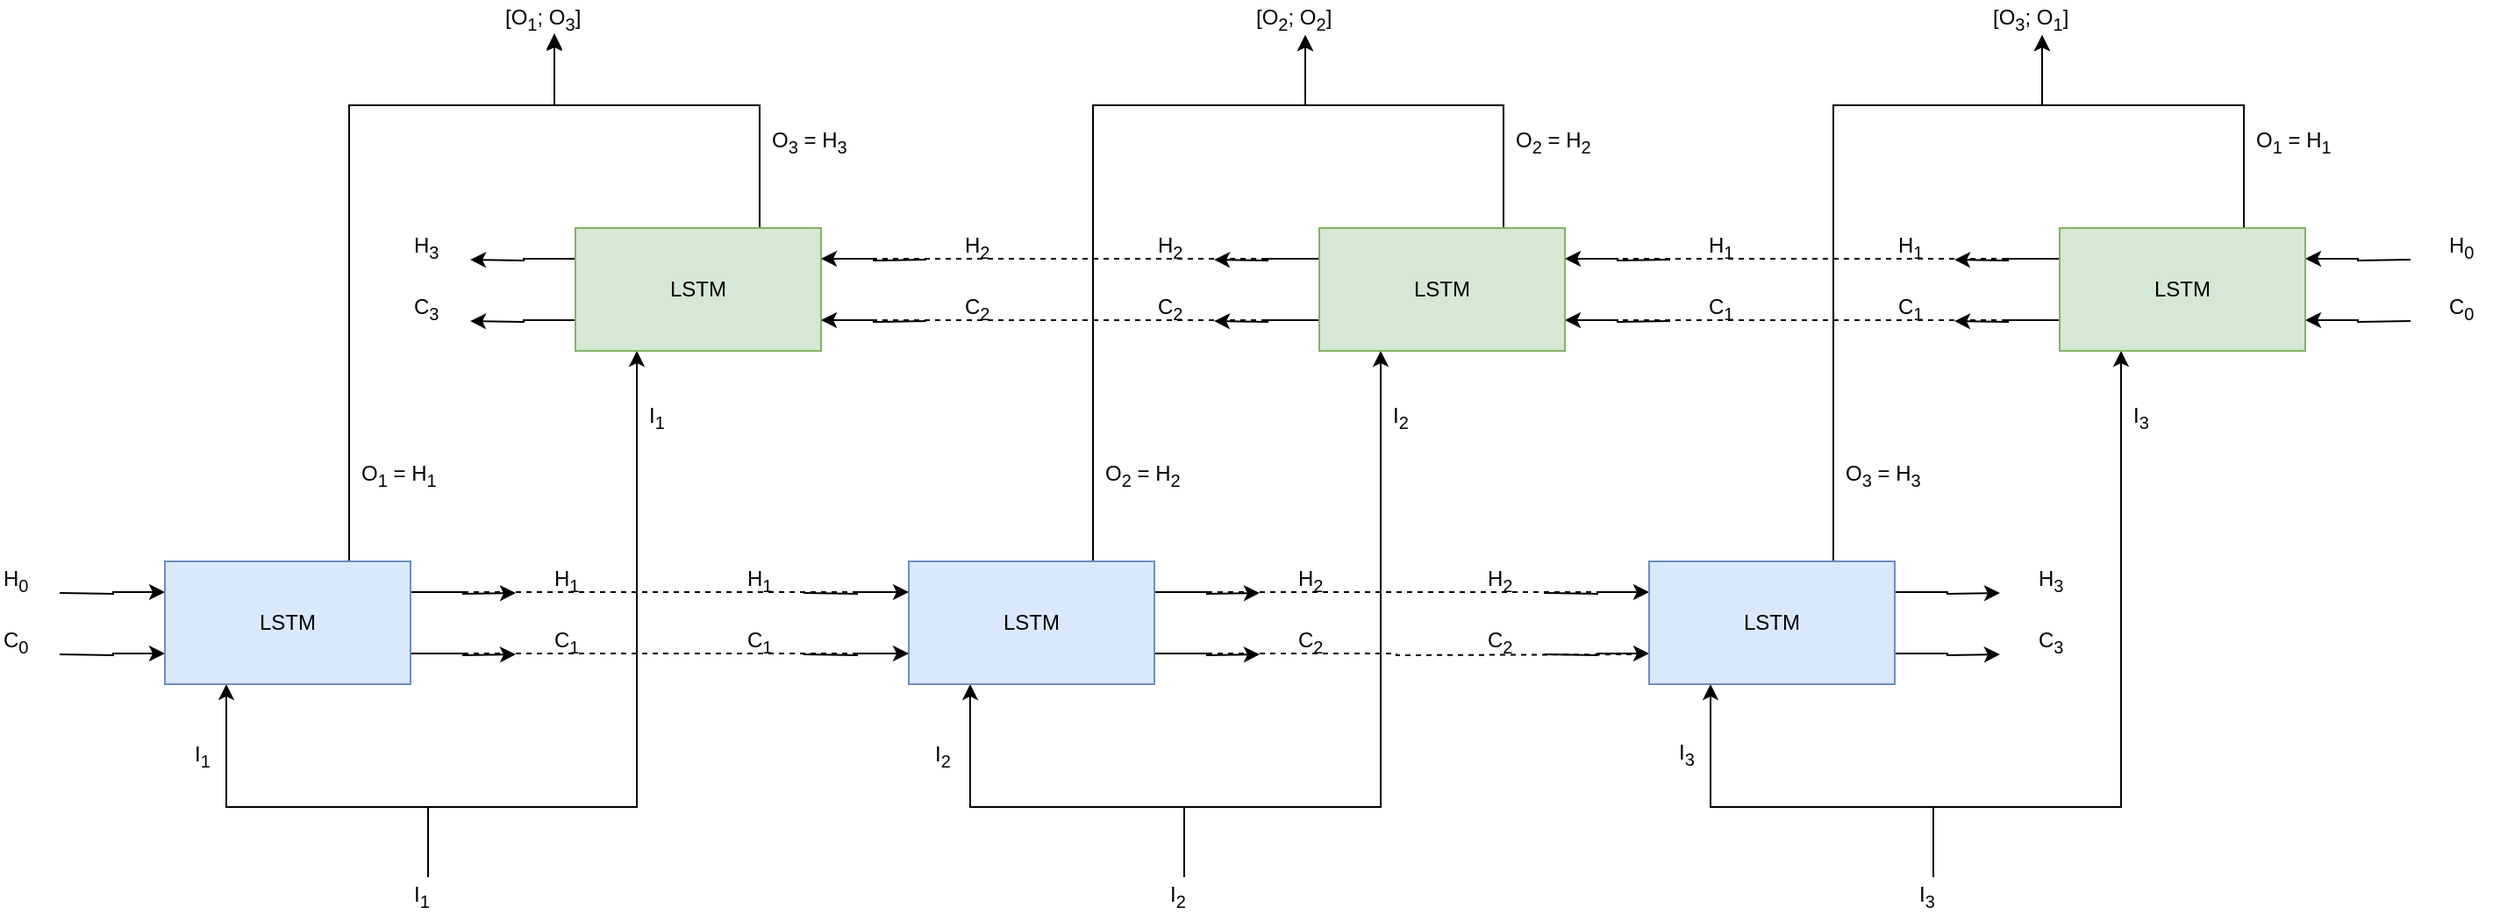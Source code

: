 <mxfile version="11.1.4" type="device"><diagram id="BTFDi3rCCi3WGQ8Wp6wr" name="bi"><mxGraphModel dx="2272" dy="1870" grid="1" gridSize="10" guides="1" tooltips="1" connect="1" arrows="1" fold="1" page="1" pageScale="1" pageWidth="850" pageHeight="1100" math="0" shadow="0"><root><mxCell id="0"/><mxCell id="1" parent="0"/><mxCell id="8MxUywwiGz5DTiMPKvIN-71" style="edgeStyle=orthogonalEdgeStyle;rounded=0;orthogonalLoop=1;jettySize=auto;html=1;exitX=1;exitY=0.25;exitDx=0;exitDy=0;entryX=0;entryY=0.25;entryDx=0;entryDy=0;startArrow=none;startFill=0;endArrow=none;endFill=0;dashed=1;" edge="1" parent="1" source="3AJv0SnQfJJhkcwiAYs--1" target="8MxUywwiGz5DTiMPKvIN-8"><mxGeometry relative="1" as="geometry"/></mxCell><mxCell id="8MxUywwiGz5DTiMPKvIN-72" style="edgeStyle=orthogonalEdgeStyle;rounded=0;orthogonalLoop=1;jettySize=auto;html=1;exitX=1;exitY=0.75;exitDx=0;exitDy=0;entryX=0;entryY=0.75;entryDx=0;entryDy=0;dashed=1;startArrow=none;startFill=0;endArrow=none;endFill=0;" edge="1" parent="1" source="3AJv0SnQfJJhkcwiAYs--1" target="8MxUywwiGz5DTiMPKvIN-8"><mxGeometry relative="1" as="geometry"/></mxCell><mxCell id="8MxUywwiGz5DTiMPKvIN-73" style="edgeStyle=orthogonalEdgeStyle;rounded=0;orthogonalLoop=1;jettySize=auto;html=1;exitX=1;exitY=0.75;exitDx=0;exitDy=0;dashed=1;startArrow=none;startFill=0;endArrow=none;endFill=0;" edge="1" parent="1" source="8MxUywwiGz5DTiMPKvIN-8"><mxGeometry relative="1" as="geometry"><mxPoint x="830" y="313" as="targetPoint"/></mxGeometry></mxCell><mxCell id="8MxUywwiGz5DTiMPKvIN-75" style="edgeStyle=orthogonalEdgeStyle;rounded=0;orthogonalLoop=1;jettySize=auto;html=1;exitX=1;exitY=0.25;exitDx=0;exitDy=0;entryX=0;entryY=0.25;entryDx=0;entryDy=0;dashed=1;startArrow=none;startFill=0;endArrow=none;endFill=0;" edge="1" parent="1" source="8MxUywwiGz5DTiMPKvIN-8" target="8MxUywwiGz5DTiMPKvIN-22"><mxGeometry relative="1" as="geometry"/></mxCell><mxCell id="8MxUywwiGz5DTiMPKvIN-76" style="edgeStyle=orthogonalEdgeStyle;rounded=0;orthogonalLoop=1;jettySize=auto;html=1;exitX=0;exitY=0.25;exitDx=0;exitDy=0;entryX=1;entryY=0.25;entryDx=0;entryDy=0;dashed=1;startArrow=none;startFill=0;endArrow=none;endFill=0;" edge="1" parent="1" source="8MxUywwiGz5DTiMPKvIN-64" target="8MxUywwiGz5DTiMPKvIN-50"><mxGeometry relative="1" as="geometry"/></mxCell><mxCell id="8MxUywwiGz5DTiMPKvIN-77" style="edgeStyle=orthogonalEdgeStyle;rounded=0;orthogonalLoop=1;jettySize=auto;html=1;exitX=0;exitY=0.75;exitDx=0;exitDy=0;entryX=1;entryY=0.75;entryDx=0;entryDy=0;dashed=1;startArrow=none;startFill=0;endArrow=none;endFill=0;" edge="1" parent="1" source="8MxUywwiGz5DTiMPKvIN-64" target="8MxUywwiGz5DTiMPKvIN-50"><mxGeometry relative="1" as="geometry"/></mxCell><mxCell id="8MxUywwiGz5DTiMPKvIN-78" style="edgeStyle=orthogonalEdgeStyle;rounded=0;orthogonalLoop=1;jettySize=auto;html=1;exitX=0;exitY=0.25;exitDx=0;exitDy=0;entryX=1;entryY=0.25;entryDx=0;entryDy=0;dashed=1;startArrow=none;startFill=0;endArrow=none;endFill=0;" edge="1" parent="1" source="8MxUywwiGz5DTiMPKvIN-50" target="8MxUywwiGz5DTiMPKvIN-36"><mxGeometry relative="1" as="geometry"/></mxCell><mxCell id="8MxUywwiGz5DTiMPKvIN-80" style="edgeStyle=orthogonalEdgeStyle;rounded=0;orthogonalLoop=1;jettySize=auto;html=1;exitX=0;exitY=0.75;exitDx=0;exitDy=0;entryX=1;entryY=0.75;entryDx=0;entryDy=0;dashed=1;startArrow=none;startFill=0;endArrow=none;endFill=0;" edge="1" parent="1" source="8MxUywwiGz5DTiMPKvIN-50" target="8MxUywwiGz5DTiMPKvIN-36"><mxGeometry relative="1" as="geometry"/></mxCell><mxCell id="8MxUywwiGz5DTiMPKvIN-82" style="edgeStyle=orthogonalEdgeStyle;rounded=0;orthogonalLoop=1;jettySize=auto;html=1;entryX=0.25;entryY=1;entryDx=0;entryDy=0;startArrow=none;startFill=0;endArrow=classic;endFill=1;" edge="1" parent="1" source="3AJv0SnQfJJhkcwiAYs--10" target="3AJv0SnQfJJhkcwiAYs--1"><mxGeometry relative="1" as="geometry"><Array as="points"><mxPoint x="140" y="400"/><mxPoint x="25" y="400"/></Array></mxGeometry></mxCell><mxCell id="8MxUywwiGz5DTiMPKvIN-83" style="edgeStyle=orthogonalEdgeStyle;rounded=0;orthogonalLoop=1;jettySize=auto;html=1;entryX=0.25;entryY=1;entryDx=0;entryDy=0;startArrow=none;startFill=0;endArrow=classic;endFill=1;" edge="1" parent="1" source="3AJv0SnQfJJhkcwiAYs--10" target="8MxUywwiGz5DTiMPKvIN-36"><mxGeometry relative="1" as="geometry"><Array as="points"><mxPoint x="140" y="400"/><mxPoint x="259" y="400"/></Array></mxGeometry></mxCell><mxCell id="3AJv0SnQfJJhkcwiAYs--10" value="I&lt;sub&gt;1&lt;/sub&gt;" style="text;html=1;resizable=0;points=[];autosize=1;align=left;verticalAlign=top;spacingTop=-4;" parent="1" vertex="1"><mxGeometry x="130" y="440" width="20" height="20" as="geometry"/></mxCell><mxCell id="8MxUywwiGz5DTiMPKvIN-113" style="edgeStyle=orthogonalEdgeStyle;rounded=0;orthogonalLoop=1;jettySize=auto;html=1;exitX=0.75;exitY=0;exitDx=0;exitDy=0;entryX=0.5;entryY=0.95;entryDx=0;entryDy=0;entryPerimeter=0;startArrow=none;startFill=0;endArrow=classic;endFill=1;" edge="1" parent="1" source="8MxUywwiGz5DTiMPKvIN-36" target="8MxUywwiGz5DTiMPKvIN-108"><mxGeometry relative="1" as="geometry"><Array as="points"><mxPoint x="329"/><mxPoint x="212"/></Array></mxGeometry></mxCell><mxCell id="8MxUywwiGz5DTiMPKvIN-96" style="edgeStyle=orthogonalEdgeStyle;rounded=0;orthogonalLoop=1;jettySize=auto;html=1;entryX=0.25;entryY=1;entryDx=0;entryDy=0;startArrow=none;startFill=0;endArrow=classic;endFill=1;" edge="1" parent="1" source="8MxUywwiGz5DTiMPKvIN-9" target="8MxUywwiGz5DTiMPKvIN-8"><mxGeometry relative="1" as="geometry"><Array as="points"><mxPoint x="571" y="400"/><mxPoint x="449" y="400"/></Array></mxGeometry></mxCell><mxCell id="8MxUywwiGz5DTiMPKvIN-98" style="edgeStyle=orthogonalEdgeStyle;rounded=0;orthogonalLoop=1;jettySize=auto;html=1;entryX=0.25;entryY=1;entryDx=0;entryDy=0;startArrow=none;startFill=0;endArrow=classic;endFill=1;" edge="1" parent="1" source="8MxUywwiGz5DTiMPKvIN-9" target="8MxUywwiGz5DTiMPKvIN-50"><mxGeometry relative="1" as="geometry"><Array as="points"><mxPoint x="571" y="400"/><mxPoint x="683" y="400"/></Array></mxGeometry></mxCell><mxCell id="8MxUywwiGz5DTiMPKvIN-9" value="I&lt;sub&gt;2&lt;/sub&gt;" style="text;html=1;resizable=0;points=[];autosize=1;align=left;verticalAlign=top;spacingTop=-4;" vertex="1" parent="1"><mxGeometry x="561" y="440" width="20" height="20" as="geometry"/></mxCell><mxCell id="8MxUywwiGz5DTiMPKvIN-104" style="edgeStyle=orthogonalEdgeStyle;rounded=0;orthogonalLoop=1;jettySize=auto;html=1;entryX=0.25;entryY=1;entryDx=0;entryDy=0;startArrow=none;startFill=0;endArrow=classic;endFill=1;" edge="1" parent="1" source="8MxUywwiGz5DTiMPKvIN-100" target="8MxUywwiGz5DTiMPKvIN-22"><mxGeometry relative="1" as="geometry"><Array as="points"><mxPoint x="998" y="400"/><mxPoint x="871" y="400"/></Array></mxGeometry></mxCell><mxCell id="8MxUywwiGz5DTiMPKvIN-105" style="edgeStyle=orthogonalEdgeStyle;rounded=0;orthogonalLoop=1;jettySize=auto;html=1;entryX=0.25;entryY=1;entryDx=0;entryDy=0;startArrow=none;startFill=0;endArrow=classic;endFill=1;" edge="1" parent="1" source="8MxUywwiGz5DTiMPKvIN-100" target="8MxUywwiGz5DTiMPKvIN-64"><mxGeometry relative="1" as="geometry"><Array as="points"><mxPoint x="998" y="400"/><mxPoint x="1105" y="400"/></Array></mxGeometry></mxCell><mxCell id="8MxUywwiGz5DTiMPKvIN-100" value="I&lt;sub&gt;3&lt;/sub&gt;" style="text;html=1;resizable=0;points=[];autosize=1;align=left;verticalAlign=top;spacingTop=-4;" vertex="1" parent="1"><mxGeometry x="988" y="440" width="20" height="20" as="geometry"/></mxCell><mxCell id="8MxUywwiGz5DTiMPKvIN-112" style="edgeStyle=orthogonalEdgeStyle;rounded=0;orthogonalLoop=1;jettySize=auto;html=1;exitX=0.75;exitY=0;exitDx=0;exitDy=0;startArrow=none;startFill=0;endArrow=classic;endFill=1;" edge="1" parent="1" source="3AJv0SnQfJJhkcwiAYs--1" target="8MxUywwiGz5DTiMPKvIN-108"><mxGeometry relative="1" as="geometry"><Array as="points"><mxPoint x="95"/><mxPoint x="212"/></Array></mxGeometry></mxCell><mxCell id="8MxUywwiGz5DTiMPKvIN-108" value="[O&lt;sub&gt;1&lt;/sub&gt;; O&lt;sub&gt;3&lt;/sub&gt;]" style="text;html=1;resizable=0;points=[];autosize=1;align=left;verticalAlign=top;spacingTop=-4;" vertex="1" parent="1"><mxGeometry x="182" y="-60" width="60" height="20" as="geometry"/></mxCell><mxCell id="8MxUywwiGz5DTiMPKvIN-114" value="[O&lt;sub&gt;2&lt;/sub&gt;; O&lt;sub&gt;2&lt;/sub&gt;]" style="text;html=1;resizable=0;points=[];autosize=1;align=left;verticalAlign=top;spacingTop=-4;" vertex="1" parent="1"><mxGeometry x="610" y="-60" width="60" height="20" as="geometry"/></mxCell><mxCell id="8MxUywwiGz5DTiMPKvIN-115" value="" style="group" vertex="1" connectable="0" parent="1"><mxGeometry x="-104" y="200" width="344" height="180" as="geometry"/></mxCell><mxCell id="8MxUywwiGz5DTiMPKvIN-97" value="I&lt;sub&gt;1&lt;/sub&gt;" style="text;html=1;resizable=0;points=[];autosize=1;align=left;verticalAlign=top;spacingTop=-4;" vertex="1" parent="8MxUywwiGz5DTiMPKvIN-115"><mxGeometry x="109" y="160" width="20" height="20" as="geometry"/></mxCell><mxCell id="3AJv0SnQfJJhkcwiAYs--2" style="edgeStyle=orthogonalEdgeStyle;rounded=0;orthogonalLoop=1;jettySize=auto;html=1;exitX=1;exitY=0.25;exitDx=0;exitDy=0;" parent="8MxUywwiGz5DTiMPKvIN-115" source="3AJv0SnQfJJhkcwiAYs--1" edge="1"><mxGeometry relative="1" as="geometry"><mxPoint x="294" y="78" as="targetPoint"/></mxGeometry></mxCell><mxCell id="3AJv0SnQfJJhkcwiAYs--3" style="edgeStyle=orthogonalEdgeStyle;rounded=0;orthogonalLoop=1;jettySize=auto;html=1;exitX=1;exitY=0.75;exitDx=0;exitDy=0;" parent="8MxUywwiGz5DTiMPKvIN-115" source="3AJv0SnQfJJhkcwiAYs--1" edge="1"><mxGeometry relative="1" as="geometry"><mxPoint x="294" y="113" as="targetPoint"/></mxGeometry></mxCell><mxCell id="3AJv0SnQfJJhkcwiAYs--5" style="edgeStyle=orthogonalEdgeStyle;rounded=0;orthogonalLoop=1;jettySize=auto;html=1;exitX=0;exitY=0.25;exitDx=0;exitDy=0;startArrow=classic;startFill=1;endArrow=none;endFill=0;" parent="8MxUywwiGz5DTiMPKvIN-115" source="3AJv0SnQfJJhkcwiAYs--1" edge="1"><mxGeometry relative="1" as="geometry"><mxPoint x="34" y="78" as="targetPoint"/></mxGeometry></mxCell><mxCell id="3AJv0SnQfJJhkcwiAYs--6" style="edgeStyle=orthogonalEdgeStyle;rounded=0;orthogonalLoop=1;jettySize=auto;html=1;exitX=0;exitY=0.75;exitDx=0;exitDy=0;endArrow=none;endFill=0;startArrow=classic;startFill=1;" parent="8MxUywwiGz5DTiMPKvIN-115" source="3AJv0SnQfJJhkcwiAYs--1" edge="1"><mxGeometry relative="1" as="geometry"><mxPoint x="34" y="113" as="targetPoint"/></mxGeometry></mxCell><mxCell id="3AJv0SnQfJJhkcwiAYs--1" value="LSTM" style="rounded=0;whiteSpace=wrap;html=1;fillColor=#dae8fc;strokeColor=#6c8ebf;" parent="8MxUywwiGz5DTiMPKvIN-115" vertex="1"><mxGeometry x="94" y="60" width="140" height="70" as="geometry"/></mxCell><mxCell id="3AJv0SnQfJJhkcwiAYs--11" value="O&lt;sub&gt;1&lt;/sub&gt; = H&lt;sub&gt;1&lt;/sub&gt;" style="text;html=1;resizable=0;points=[];autosize=1;align=left;verticalAlign=top;spacingTop=-4;" parent="8MxUywwiGz5DTiMPKvIN-115" vertex="1"><mxGeometry x="204" width="60" height="20" as="geometry"/></mxCell><mxCell id="3AJv0SnQfJJhkcwiAYs--12" value="H&lt;sub&gt;1&lt;/sub&gt;" style="text;html=1;resizable=0;points=[];autosize=1;align=left;verticalAlign=top;spacingTop=-4;" parent="8MxUywwiGz5DTiMPKvIN-115" vertex="1"><mxGeometry x="314" y="60" width="30" height="20" as="geometry"/></mxCell><mxCell id="3AJv0SnQfJJhkcwiAYs--13" value="C&lt;sub&gt;1&lt;/sub&gt;" style="text;html=1;resizable=0;points=[];autosize=1;align=left;verticalAlign=top;spacingTop=-4;" parent="8MxUywwiGz5DTiMPKvIN-115" vertex="1"><mxGeometry x="314" y="95" width="30" height="20" as="geometry"/></mxCell><mxCell id="3AJv0SnQfJJhkcwiAYs--14" value="H&lt;sub&gt;0&lt;/sub&gt;" style="text;html=1;resizable=0;points=[];autosize=1;align=left;verticalAlign=top;spacingTop=-4;" parent="8MxUywwiGz5DTiMPKvIN-115" vertex="1"><mxGeometry y="60" width="30" height="20" as="geometry"/></mxCell><mxCell id="3AJv0SnQfJJhkcwiAYs--15" value="C&lt;sub&gt;0&lt;/sub&gt;" style="text;html=1;resizable=0;points=[];autosize=1;align=left;verticalAlign=top;spacingTop=-4;" parent="8MxUywwiGz5DTiMPKvIN-115" vertex="1"><mxGeometry y="95" width="30" height="20" as="geometry"/></mxCell><mxCell id="8MxUywwiGz5DTiMPKvIN-116" value="" style="group" vertex="1" connectable="0" parent="1"><mxGeometry x="130" y="10" width="344" height="177" as="geometry"/></mxCell><mxCell id="8MxUywwiGz5DTiMPKvIN-30" style="edgeStyle=orthogonalEdgeStyle;rounded=0;orthogonalLoop=1;jettySize=auto;html=1;exitX=1;exitY=0.25;exitDx=0;exitDy=0;entryX=1;entryY=0.25;entryDx=0;entryDy=0;" edge="1" parent="8MxUywwiGz5DTiMPKvIN-116" target="8MxUywwiGz5DTiMPKvIN-36"><mxGeometry relative="1" as="geometry"><mxPoint x="294" y="78" as="sourcePoint"/></mxGeometry></mxCell><mxCell id="8MxUywwiGz5DTiMPKvIN-31" style="edgeStyle=orthogonalEdgeStyle;rounded=0;orthogonalLoop=1;jettySize=auto;html=1;exitX=1;exitY=0.75;exitDx=0;exitDy=0;entryX=1;entryY=0.75;entryDx=0;entryDy=0;" edge="1" parent="8MxUywwiGz5DTiMPKvIN-116" target="8MxUywwiGz5DTiMPKvIN-36"><mxGeometry relative="1" as="geometry"><mxPoint x="294" y="113" as="sourcePoint"/></mxGeometry></mxCell><mxCell id="8MxUywwiGz5DTiMPKvIN-33" style="edgeStyle=orthogonalEdgeStyle;rounded=0;orthogonalLoop=1;jettySize=auto;html=1;exitX=0;exitY=0.25;exitDx=0;exitDy=0;startArrow=none;startFill=0;endArrow=classic;endFill=1;" edge="1" parent="8MxUywwiGz5DTiMPKvIN-116" source="8MxUywwiGz5DTiMPKvIN-36"><mxGeometry relative="1" as="geometry"><mxPoint x="34" y="78" as="targetPoint"/></mxGeometry></mxCell><mxCell id="8MxUywwiGz5DTiMPKvIN-34" style="edgeStyle=orthogonalEdgeStyle;rounded=0;orthogonalLoop=1;jettySize=auto;html=1;exitX=0;exitY=0.75;exitDx=0;exitDy=0;endArrow=none;endFill=0;startArrow=classic;startFill=1;entryX=0;entryY=0.75;entryDx=0;entryDy=0;" edge="1" parent="8MxUywwiGz5DTiMPKvIN-116" target="8MxUywwiGz5DTiMPKvIN-36"><mxGeometry relative="1" as="geometry"><mxPoint x="34" y="113" as="sourcePoint"/></mxGeometry></mxCell><mxCell id="8MxUywwiGz5DTiMPKvIN-36" value="LSTM" style="rounded=0;whiteSpace=wrap;html=1;fillColor=#d5e8d4;strokeColor=#82b366;" vertex="1" parent="8MxUywwiGz5DTiMPKvIN-116"><mxGeometry x="94" y="60" width="140" height="70" as="geometry"/></mxCell><mxCell id="8MxUywwiGz5DTiMPKvIN-37" value="I&lt;sub&gt;1&lt;/sub&gt;" style="text;html=1;resizable=0;points=[];autosize=1;align=left;verticalAlign=top;spacingTop=-4;" vertex="1" parent="8MxUywwiGz5DTiMPKvIN-116"><mxGeometry x="134" y="157" width="20" height="20" as="geometry"/></mxCell><mxCell id="8MxUywwiGz5DTiMPKvIN-38" value="O&lt;sub&gt;3&lt;/sub&gt; = H&lt;sub&gt;3&lt;/sub&gt;" style="text;html=1;resizable=0;points=[];autosize=1;align=left;verticalAlign=top;spacingTop=-4;" vertex="1" parent="8MxUywwiGz5DTiMPKvIN-116"><mxGeometry x="204" width="60" height="20" as="geometry"/></mxCell><mxCell id="8MxUywwiGz5DTiMPKvIN-39" value="H&lt;sub&gt;2&lt;/sub&gt;" style="text;html=1;resizable=0;points=[];autosize=1;align=left;verticalAlign=top;spacingTop=-4;" vertex="1" parent="8MxUywwiGz5DTiMPKvIN-116"><mxGeometry x="314" y="60" width="30" height="20" as="geometry"/></mxCell><mxCell id="8MxUywwiGz5DTiMPKvIN-40" value="C&lt;sub&gt;2&lt;/sub&gt;" style="text;html=1;resizable=0;points=[];autosize=1;align=left;verticalAlign=top;spacingTop=-4;" vertex="1" parent="8MxUywwiGz5DTiMPKvIN-116"><mxGeometry x="314" y="95" width="30" height="20" as="geometry"/></mxCell><mxCell id="8MxUywwiGz5DTiMPKvIN-41" value="H&lt;sub&gt;3&lt;/sub&gt;" style="text;html=1;resizable=0;points=[];autosize=1;align=left;verticalAlign=top;spacingTop=-4;" vertex="1" parent="8MxUywwiGz5DTiMPKvIN-116"><mxGeometry y="60" width="30" height="20" as="geometry"/></mxCell><mxCell id="8MxUywwiGz5DTiMPKvIN-42" value="C&lt;sub&gt;3&lt;/sub&gt;" style="text;html=1;resizable=0;points=[];autosize=1;align=left;verticalAlign=top;spacingTop=-4;" vertex="1" parent="8MxUywwiGz5DTiMPKvIN-116"><mxGeometry y="95" width="30" height="20" as="geometry"/></mxCell><mxCell id="8MxUywwiGz5DTiMPKvIN-117" style="edgeStyle=orthogonalEdgeStyle;rounded=0;orthogonalLoop=1;jettySize=auto;html=1;exitX=0.75;exitY=0;exitDx=0;exitDy=0;startArrow=none;startFill=0;endArrow=classic;endFill=1;" edge="1" parent="1" source="8MxUywwiGz5DTiMPKvIN-50" target="8MxUywwiGz5DTiMPKvIN-114"><mxGeometry relative="1" as="geometry"><Array as="points"><mxPoint x="753"/><mxPoint x="640"/></Array></mxGeometry></mxCell><mxCell id="8MxUywwiGz5DTiMPKvIN-119" style="edgeStyle=orthogonalEdgeStyle;rounded=0;orthogonalLoop=1;jettySize=auto;html=1;exitX=0.75;exitY=0;exitDx=0;exitDy=0;startArrow=none;startFill=0;endArrow=classic;endFill=1;" edge="1" parent="1" source="8MxUywwiGz5DTiMPKvIN-8" target="8MxUywwiGz5DTiMPKvIN-114"><mxGeometry relative="1" as="geometry"><Array as="points"><mxPoint x="519"/><mxPoint x="640"/></Array></mxGeometry></mxCell><mxCell id="8MxUywwiGz5DTiMPKvIN-120" value="" style="group" vertex="1" connectable="0" parent="1"><mxGeometry x="554" y="10" width="344" height="177" as="geometry"/></mxCell><mxCell id="8MxUywwiGz5DTiMPKvIN-44" style="edgeStyle=orthogonalEdgeStyle;rounded=0;orthogonalLoop=1;jettySize=auto;html=1;exitX=1;exitY=0.25;exitDx=0;exitDy=0;entryX=1;entryY=0.25;entryDx=0;entryDy=0;" edge="1" parent="8MxUywwiGz5DTiMPKvIN-120" target="8MxUywwiGz5DTiMPKvIN-50"><mxGeometry relative="1" as="geometry"><mxPoint x="294" y="78" as="sourcePoint"/></mxGeometry></mxCell><mxCell id="8MxUywwiGz5DTiMPKvIN-45" style="edgeStyle=orthogonalEdgeStyle;rounded=0;orthogonalLoop=1;jettySize=auto;html=1;exitX=1;exitY=0.75;exitDx=0;exitDy=0;entryX=1;entryY=0.75;entryDx=0;entryDy=0;" edge="1" parent="8MxUywwiGz5DTiMPKvIN-120" target="8MxUywwiGz5DTiMPKvIN-50"><mxGeometry relative="1" as="geometry"><mxPoint x="294" y="113" as="sourcePoint"/></mxGeometry></mxCell><mxCell id="8MxUywwiGz5DTiMPKvIN-47" style="edgeStyle=orthogonalEdgeStyle;rounded=0;orthogonalLoop=1;jettySize=auto;html=1;exitX=0;exitY=0.25;exitDx=0;exitDy=0;startArrow=classic;startFill=1;endArrow=none;endFill=0;entryX=0;entryY=0.25;entryDx=0;entryDy=0;" edge="1" parent="8MxUywwiGz5DTiMPKvIN-120" target="8MxUywwiGz5DTiMPKvIN-50"><mxGeometry relative="1" as="geometry"><mxPoint x="34" y="78" as="sourcePoint"/></mxGeometry></mxCell><mxCell id="8MxUywwiGz5DTiMPKvIN-48" style="edgeStyle=orthogonalEdgeStyle;rounded=0;orthogonalLoop=1;jettySize=auto;html=1;exitX=0;exitY=0.75;exitDx=0;exitDy=0;endArrow=none;endFill=0;startArrow=classic;startFill=1;entryX=0;entryY=0.75;entryDx=0;entryDy=0;" edge="1" parent="8MxUywwiGz5DTiMPKvIN-120" target="8MxUywwiGz5DTiMPKvIN-50"><mxGeometry relative="1" as="geometry"><mxPoint x="34" y="113" as="sourcePoint"/></mxGeometry></mxCell><mxCell id="8MxUywwiGz5DTiMPKvIN-50" value="LSTM" style="rounded=0;whiteSpace=wrap;html=1;fillColor=#d5e8d4;strokeColor=#82b366;" vertex="1" parent="8MxUywwiGz5DTiMPKvIN-120"><mxGeometry x="94" y="60" width="140" height="70" as="geometry"/></mxCell><mxCell id="8MxUywwiGz5DTiMPKvIN-51" value="I&lt;sub&gt;2&lt;/sub&gt;" style="text;html=1;resizable=0;points=[];autosize=1;align=left;verticalAlign=top;spacingTop=-4;" vertex="1" parent="8MxUywwiGz5DTiMPKvIN-120"><mxGeometry x="134" y="157" width="20" height="20" as="geometry"/></mxCell><mxCell id="8MxUywwiGz5DTiMPKvIN-52" value="O&lt;sub&gt;2&lt;/sub&gt; = H&lt;sub&gt;2&lt;/sub&gt;" style="text;html=1;resizable=0;points=[];autosize=1;align=left;verticalAlign=top;spacingTop=-4;" vertex="1" parent="8MxUywwiGz5DTiMPKvIN-120"><mxGeometry x="204" width="60" height="20" as="geometry"/></mxCell><mxCell id="8MxUywwiGz5DTiMPKvIN-53" value="H&lt;sub&gt;1&lt;/sub&gt;" style="text;html=1;resizable=0;points=[];autosize=1;align=left;verticalAlign=top;spacingTop=-4;" vertex="1" parent="8MxUywwiGz5DTiMPKvIN-120"><mxGeometry x="314" y="60" width="30" height="20" as="geometry"/></mxCell><mxCell id="8MxUywwiGz5DTiMPKvIN-54" value="C&lt;sub&gt;1&lt;/sub&gt;" style="text;html=1;resizable=0;points=[];autosize=1;align=left;verticalAlign=top;spacingTop=-4;" vertex="1" parent="8MxUywwiGz5DTiMPKvIN-120"><mxGeometry x="314" y="95" width="30" height="20" as="geometry"/></mxCell><mxCell id="8MxUywwiGz5DTiMPKvIN-55" value="H&lt;sub&gt;2&lt;/sub&gt;" style="text;html=1;resizable=0;points=[];autosize=1;align=left;verticalAlign=top;spacingTop=-4;" vertex="1" parent="8MxUywwiGz5DTiMPKvIN-120"><mxGeometry y="60" width="30" height="20" as="geometry"/></mxCell><mxCell id="8MxUywwiGz5DTiMPKvIN-56" value="C&lt;sub&gt;2&lt;/sub&gt;" style="text;html=1;resizable=0;points=[];autosize=1;align=left;verticalAlign=top;spacingTop=-4;" vertex="1" parent="8MxUywwiGz5DTiMPKvIN-120"><mxGeometry y="95" width="30" height="20" as="geometry"/></mxCell><mxCell id="8MxUywwiGz5DTiMPKvIN-121" value="" style="group" vertex="1" connectable="0" parent="1"><mxGeometry x="320" y="200" width="344" height="180" as="geometry"/></mxCell><mxCell id="8MxUywwiGz5DTiMPKvIN-2" style="edgeStyle=orthogonalEdgeStyle;rounded=0;orthogonalLoop=1;jettySize=auto;html=1;exitX=1;exitY=0.25;exitDx=0;exitDy=0;" edge="1" parent="8MxUywwiGz5DTiMPKvIN-121" source="8MxUywwiGz5DTiMPKvIN-8"><mxGeometry relative="1" as="geometry"><mxPoint x="294" y="78" as="targetPoint"/></mxGeometry></mxCell><mxCell id="8MxUywwiGz5DTiMPKvIN-3" style="edgeStyle=orthogonalEdgeStyle;rounded=0;orthogonalLoop=1;jettySize=auto;html=1;exitX=1;exitY=0.75;exitDx=0;exitDy=0;" edge="1" parent="8MxUywwiGz5DTiMPKvIN-121" source="8MxUywwiGz5DTiMPKvIN-8"><mxGeometry relative="1" as="geometry"><mxPoint x="294" y="113" as="targetPoint"/></mxGeometry></mxCell><mxCell id="8MxUywwiGz5DTiMPKvIN-5" style="edgeStyle=orthogonalEdgeStyle;rounded=0;orthogonalLoop=1;jettySize=auto;html=1;exitX=0;exitY=0.25;exitDx=0;exitDy=0;startArrow=classic;startFill=1;endArrow=none;endFill=0;" edge="1" parent="8MxUywwiGz5DTiMPKvIN-121" source="8MxUywwiGz5DTiMPKvIN-8"><mxGeometry relative="1" as="geometry"><mxPoint x="34" y="78" as="targetPoint"/></mxGeometry></mxCell><mxCell id="8MxUywwiGz5DTiMPKvIN-6" style="edgeStyle=orthogonalEdgeStyle;rounded=0;orthogonalLoop=1;jettySize=auto;html=1;exitX=0;exitY=0.75;exitDx=0;exitDy=0;endArrow=none;endFill=0;startArrow=classic;startFill=1;" edge="1" parent="8MxUywwiGz5DTiMPKvIN-121" source="8MxUywwiGz5DTiMPKvIN-8"><mxGeometry relative="1" as="geometry"><mxPoint x="34" y="113" as="targetPoint"/></mxGeometry></mxCell><mxCell id="8MxUywwiGz5DTiMPKvIN-8" value="LSTM" style="rounded=0;whiteSpace=wrap;html=1;fillColor=#dae8fc;strokeColor=#6c8ebf;" vertex="1" parent="8MxUywwiGz5DTiMPKvIN-121"><mxGeometry x="94" y="60" width="140" height="70" as="geometry"/></mxCell><mxCell id="8MxUywwiGz5DTiMPKvIN-10" value="O&lt;sub&gt;2&lt;/sub&gt; = H&lt;sub&gt;2&lt;/sub&gt;" style="text;html=1;resizable=0;points=[];autosize=1;align=left;verticalAlign=top;spacingTop=-4;" vertex="1" parent="8MxUywwiGz5DTiMPKvIN-121"><mxGeometry x="204" width="60" height="20" as="geometry"/></mxCell><mxCell id="8MxUywwiGz5DTiMPKvIN-11" value="H&lt;sub&gt;2&lt;/sub&gt;" style="text;html=1;resizable=0;points=[];autosize=1;align=left;verticalAlign=top;spacingTop=-4;" vertex="1" parent="8MxUywwiGz5DTiMPKvIN-121"><mxGeometry x="314" y="60" width="30" height="20" as="geometry"/></mxCell><mxCell id="8MxUywwiGz5DTiMPKvIN-12" value="C&lt;sub&gt;2&lt;/sub&gt;" style="text;html=1;resizable=0;points=[];autosize=1;align=left;verticalAlign=top;spacingTop=-4;" vertex="1" parent="8MxUywwiGz5DTiMPKvIN-121"><mxGeometry x="314" y="95" width="30" height="20" as="geometry"/></mxCell><mxCell id="8MxUywwiGz5DTiMPKvIN-13" value="H&lt;sub&gt;1&lt;/sub&gt;" style="text;html=1;resizable=0;points=[];autosize=1;align=left;verticalAlign=top;spacingTop=-4;" vertex="1" parent="8MxUywwiGz5DTiMPKvIN-121"><mxGeometry y="60" width="30" height="20" as="geometry"/></mxCell><mxCell id="8MxUywwiGz5DTiMPKvIN-14" value="C&lt;sub&gt;1&lt;/sub&gt;" style="text;html=1;resizable=0;points=[];autosize=1;align=left;verticalAlign=top;spacingTop=-4;" vertex="1" parent="8MxUywwiGz5DTiMPKvIN-121"><mxGeometry y="95" width="30" height="20" as="geometry"/></mxCell><mxCell id="8MxUywwiGz5DTiMPKvIN-99" value="I&lt;sub&gt;2&lt;/sub&gt;" style="text;html=1;resizable=0;points=[];autosize=1;align=left;verticalAlign=top;spacingTop=-4;" vertex="1" parent="8MxUywwiGz5DTiMPKvIN-121"><mxGeometry x="107" y="160" width="20" height="20" as="geometry"/></mxCell><mxCell id="8MxUywwiGz5DTiMPKvIN-122" value="[O&lt;sub&gt;3&lt;/sub&gt;; O&lt;sub&gt;1&lt;/sub&gt;]" style="text;html=1;resizable=0;points=[];autosize=1;align=left;verticalAlign=top;spacingTop=-4;" vertex="1" parent="1"><mxGeometry x="1030" y="-60" width="60" height="20" as="geometry"/></mxCell><mxCell id="8MxUywwiGz5DTiMPKvIN-130" style="edgeStyle=orthogonalEdgeStyle;rounded=0;orthogonalLoop=1;jettySize=auto;html=1;exitX=0.75;exitY=0;exitDx=0;exitDy=0;startArrow=none;startFill=0;endArrow=classic;endFill=1;" edge="1" parent="1" source="8MxUywwiGz5DTiMPKvIN-22" target="8MxUywwiGz5DTiMPKvIN-122"><mxGeometry relative="1" as="geometry"><Array as="points"><mxPoint x="941"/><mxPoint x="1060"/></Array></mxGeometry></mxCell><mxCell id="8MxUywwiGz5DTiMPKvIN-131" style="edgeStyle=orthogonalEdgeStyle;rounded=0;orthogonalLoop=1;jettySize=auto;html=1;exitX=0.75;exitY=0;exitDx=0;exitDy=0;startArrow=none;startFill=0;endArrow=classic;endFill=1;" edge="1" parent="1" source="8MxUywwiGz5DTiMPKvIN-64"><mxGeometry relative="1" as="geometry"><mxPoint x="1060" y="-40" as="targetPoint"/><Array as="points"><mxPoint x="1175"/><mxPoint x="1060"/></Array></mxGeometry></mxCell><mxCell id="8MxUywwiGz5DTiMPKvIN-132" value="" style="group" vertex="1" connectable="0" parent="1"><mxGeometry x="976" y="10" width="344" height="177" as="geometry"/></mxCell><mxCell id="8MxUywwiGz5DTiMPKvIN-125" value="" style="group" vertex="1" connectable="0" parent="8MxUywwiGz5DTiMPKvIN-132"><mxGeometry width="344" height="177" as="geometry"/></mxCell><mxCell id="8MxUywwiGz5DTiMPKvIN-58" style="edgeStyle=orthogonalEdgeStyle;rounded=0;orthogonalLoop=1;jettySize=auto;html=1;exitX=1;exitY=0.25;exitDx=0;exitDy=0;entryX=1;entryY=0.25;entryDx=0;entryDy=0;" edge="1" parent="8MxUywwiGz5DTiMPKvIN-125" target="8MxUywwiGz5DTiMPKvIN-64"><mxGeometry relative="1" as="geometry"><mxPoint x="294" y="78" as="sourcePoint"/></mxGeometry></mxCell><mxCell id="8MxUywwiGz5DTiMPKvIN-59" style="edgeStyle=orthogonalEdgeStyle;rounded=0;orthogonalLoop=1;jettySize=auto;html=1;exitX=1;exitY=0.75;exitDx=0;exitDy=0;entryX=1;entryY=0.75;entryDx=0;entryDy=0;" edge="1" parent="8MxUywwiGz5DTiMPKvIN-125" target="8MxUywwiGz5DTiMPKvIN-64"><mxGeometry relative="1" as="geometry"><mxPoint x="294" y="113" as="sourcePoint"/></mxGeometry></mxCell><mxCell id="8MxUywwiGz5DTiMPKvIN-61" style="edgeStyle=orthogonalEdgeStyle;rounded=0;orthogonalLoop=1;jettySize=auto;html=1;exitX=0;exitY=0.25;exitDx=0;exitDy=0;startArrow=classic;startFill=1;endArrow=none;endFill=0;entryX=0;entryY=0.25;entryDx=0;entryDy=0;" edge="1" parent="8MxUywwiGz5DTiMPKvIN-125" target="8MxUywwiGz5DTiMPKvIN-64"><mxGeometry relative="1" as="geometry"><mxPoint x="34" y="78" as="sourcePoint"/></mxGeometry></mxCell><mxCell id="8MxUywwiGz5DTiMPKvIN-62" style="edgeStyle=orthogonalEdgeStyle;rounded=0;orthogonalLoop=1;jettySize=auto;html=1;exitX=0;exitY=0.75;exitDx=0;exitDy=0;endArrow=none;endFill=0;startArrow=classic;startFill=1;entryX=0;entryY=0.75;entryDx=0;entryDy=0;" edge="1" parent="8MxUywwiGz5DTiMPKvIN-125" target="8MxUywwiGz5DTiMPKvIN-64"><mxGeometry relative="1" as="geometry"><mxPoint x="34" y="113" as="sourcePoint"/></mxGeometry></mxCell><mxCell id="8MxUywwiGz5DTiMPKvIN-64" value="LSTM" style="rounded=0;whiteSpace=wrap;html=1;fillColor=#d5e8d4;strokeColor=#82b366;" vertex="1" parent="8MxUywwiGz5DTiMPKvIN-125"><mxGeometry x="94" y="60" width="140" height="70" as="geometry"/></mxCell><mxCell id="8MxUywwiGz5DTiMPKvIN-65" value="I&lt;sub&gt;3&lt;/sub&gt;" style="text;html=1;resizable=0;points=[];autosize=1;align=left;verticalAlign=top;spacingTop=-4;" vertex="1" parent="8MxUywwiGz5DTiMPKvIN-125"><mxGeometry x="134" y="157" width="20" height="20" as="geometry"/></mxCell><mxCell id="8MxUywwiGz5DTiMPKvIN-66" value="O&lt;sub&gt;1&lt;/sub&gt; = H&lt;sub&gt;1&lt;/sub&gt;" style="text;html=1;resizable=0;points=[];autosize=1;align=left;verticalAlign=top;spacingTop=-4;" vertex="1" parent="8MxUywwiGz5DTiMPKvIN-125"><mxGeometry x="204" width="60" height="20" as="geometry"/></mxCell><mxCell id="8MxUywwiGz5DTiMPKvIN-67" value="H&lt;sub&gt;0&lt;/sub&gt;" style="text;html=1;resizable=0;points=[];autosize=1;align=left;verticalAlign=top;spacingTop=-4;" vertex="1" parent="8MxUywwiGz5DTiMPKvIN-125"><mxGeometry x="314" y="60" width="30" height="20" as="geometry"/></mxCell><mxCell id="8MxUywwiGz5DTiMPKvIN-68" value="C&lt;sub&gt;0&lt;/sub&gt;" style="text;html=1;resizable=0;points=[];autosize=1;align=left;verticalAlign=top;spacingTop=-4;" vertex="1" parent="8MxUywwiGz5DTiMPKvIN-125"><mxGeometry x="314" y="95" width="30" height="20" as="geometry"/></mxCell><mxCell id="8MxUywwiGz5DTiMPKvIN-69" value="H&lt;sub&gt;1&lt;/sub&gt;" style="text;html=1;resizable=0;points=[];autosize=1;align=left;verticalAlign=top;spacingTop=-4;" vertex="1" parent="8MxUywwiGz5DTiMPKvIN-125"><mxGeometry y="60" width="30" height="20" as="geometry"/></mxCell><mxCell id="8MxUywwiGz5DTiMPKvIN-70" value="C&lt;sub&gt;1&lt;/sub&gt;" style="text;html=1;resizable=0;points=[];autosize=1;align=left;verticalAlign=top;spacingTop=-4;" vertex="1" parent="8MxUywwiGz5DTiMPKvIN-125"><mxGeometry y="95" width="30" height="20" as="geometry"/></mxCell><mxCell id="8MxUywwiGz5DTiMPKvIN-133" value="" style="group" vertex="1" connectable="0" parent="1"><mxGeometry x="742" y="200" width="344" height="179" as="geometry"/></mxCell><mxCell id="8MxUywwiGz5DTiMPKvIN-126" value="" style="group" vertex="1" connectable="0" parent="8MxUywwiGz5DTiMPKvIN-133"><mxGeometry width="344" height="179" as="geometry"/></mxCell><mxCell id="8MxUywwiGz5DTiMPKvIN-16" style="edgeStyle=orthogonalEdgeStyle;rounded=0;orthogonalLoop=1;jettySize=auto;html=1;exitX=1;exitY=0.25;exitDx=0;exitDy=0;" edge="1" parent="8MxUywwiGz5DTiMPKvIN-126" source="8MxUywwiGz5DTiMPKvIN-22"><mxGeometry relative="1" as="geometry"><mxPoint x="294" y="78" as="targetPoint"/></mxGeometry></mxCell><mxCell id="8MxUywwiGz5DTiMPKvIN-17" style="edgeStyle=orthogonalEdgeStyle;rounded=0;orthogonalLoop=1;jettySize=auto;html=1;exitX=1;exitY=0.75;exitDx=0;exitDy=0;" edge="1" parent="8MxUywwiGz5DTiMPKvIN-126" source="8MxUywwiGz5DTiMPKvIN-22"><mxGeometry relative="1" as="geometry"><mxPoint x="294" y="113" as="targetPoint"/></mxGeometry></mxCell><mxCell id="8MxUywwiGz5DTiMPKvIN-19" style="edgeStyle=orthogonalEdgeStyle;rounded=0;orthogonalLoop=1;jettySize=auto;html=1;exitX=0;exitY=0.25;exitDx=0;exitDy=0;startArrow=classic;startFill=1;endArrow=none;endFill=0;" edge="1" parent="8MxUywwiGz5DTiMPKvIN-126" source="8MxUywwiGz5DTiMPKvIN-22"><mxGeometry relative="1" as="geometry"><mxPoint x="34" y="78" as="targetPoint"/></mxGeometry></mxCell><mxCell id="8MxUywwiGz5DTiMPKvIN-20" style="edgeStyle=orthogonalEdgeStyle;rounded=0;orthogonalLoop=1;jettySize=auto;html=1;exitX=0;exitY=0.75;exitDx=0;exitDy=0;endArrow=none;endFill=0;startArrow=classic;startFill=1;" edge="1" parent="8MxUywwiGz5DTiMPKvIN-126" source="8MxUywwiGz5DTiMPKvIN-22"><mxGeometry relative="1" as="geometry"><mxPoint x="34" y="113" as="targetPoint"/></mxGeometry></mxCell><mxCell id="8MxUywwiGz5DTiMPKvIN-22" value="LSTM" style="rounded=0;whiteSpace=wrap;html=1;fillColor=#dae8fc;strokeColor=#6c8ebf;" vertex="1" parent="8MxUywwiGz5DTiMPKvIN-126"><mxGeometry x="94" y="60" width="140" height="70" as="geometry"/></mxCell><mxCell id="8MxUywwiGz5DTiMPKvIN-23" value="I&lt;sub&gt;3&lt;/sub&gt;" style="text;html=1;resizable=0;points=[];autosize=1;align=left;verticalAlign=top;spacingTop=-4;" vertex="1" parent="8MxUywwiGz5DTiMPKvIN-126"><mxGeometry x="109" y="159" width="20" height="20" as="geometry"/></mxCell><mxCell id="8MxUywwiGz5DTiMPKvIN-24" value="O&lt;sub&gt;3&lt;/sub&gt; = H&lt;sub&gt;3&lt;/sub&gt;" style="text;html=1;resizable=0;points=[];autosize=1;align=left;verticalAlign=top;spacingTop=-4;" vertex="1" parent="8MxUywwiGz5DTiMPKvIN-126"><mxGeometry x="204" width="60" height="20" as="geometry"/></mxCell><mxCell id="8MxUywwiGz5DTiMPKvIN-25" value="H&lt;sub&gt;3&lt;/sub&gt;" style="text;html=1;resizable=0;points=[];autosize=1;align=left;verticalAlign=top;spacingTop=-4;" vertex="1" parent="8MxUywwiGz5DTiMPKvIN-126"><mxGeometry x="314" y="60" width="30" height="20" as="geometry"/></mxCell><mxCell id="8MxUywwiGz5DTiMPKvIN-26" value="C&lt;sub&gt;3&lt;/sub&gt;" style="text;html=1;resizable=0;points=[];autosize=1;align=left;verticalAlign=top;spacingTop=-4;" vertex="1" parent="8MxUywwiGz5DTiMPKvIN-126"><mxGeometry x="314" y="95" width="30" height="20" as="geometry"/></mxCell><mxCell id="8MxUywwiGz5DTiMPKvIN-27" value="H&lt;sub&gt;2&lt;/sub&gt;" style="text;html=1;resizable=0;points=[];autosize=1;align=left;verticalAlign=top;spacingTop=-4;" vertex="1" parent="8MxUywwiGz5DTiMPKvIN-126"><mxGeometry y="60" width="30" height="20" as="geometry"/></mxCell><mxCell id="8MxUywwiGz5DTiMPKvIN-28" value="C&lt;sub&gt;2&lt;/sub&gt;" style="text;html=1;resizable=0;points=[];autosize=1;align=left;verticalAlign=top;spacingTop=-4;" vertex="1" parent="8MxUywwiGz5DTiMPKvIN-126"><mxGeometry y="95" width="30" height="20" as="geometry"/></mxCell></root></mxGraphModel></diagram></mxfile>